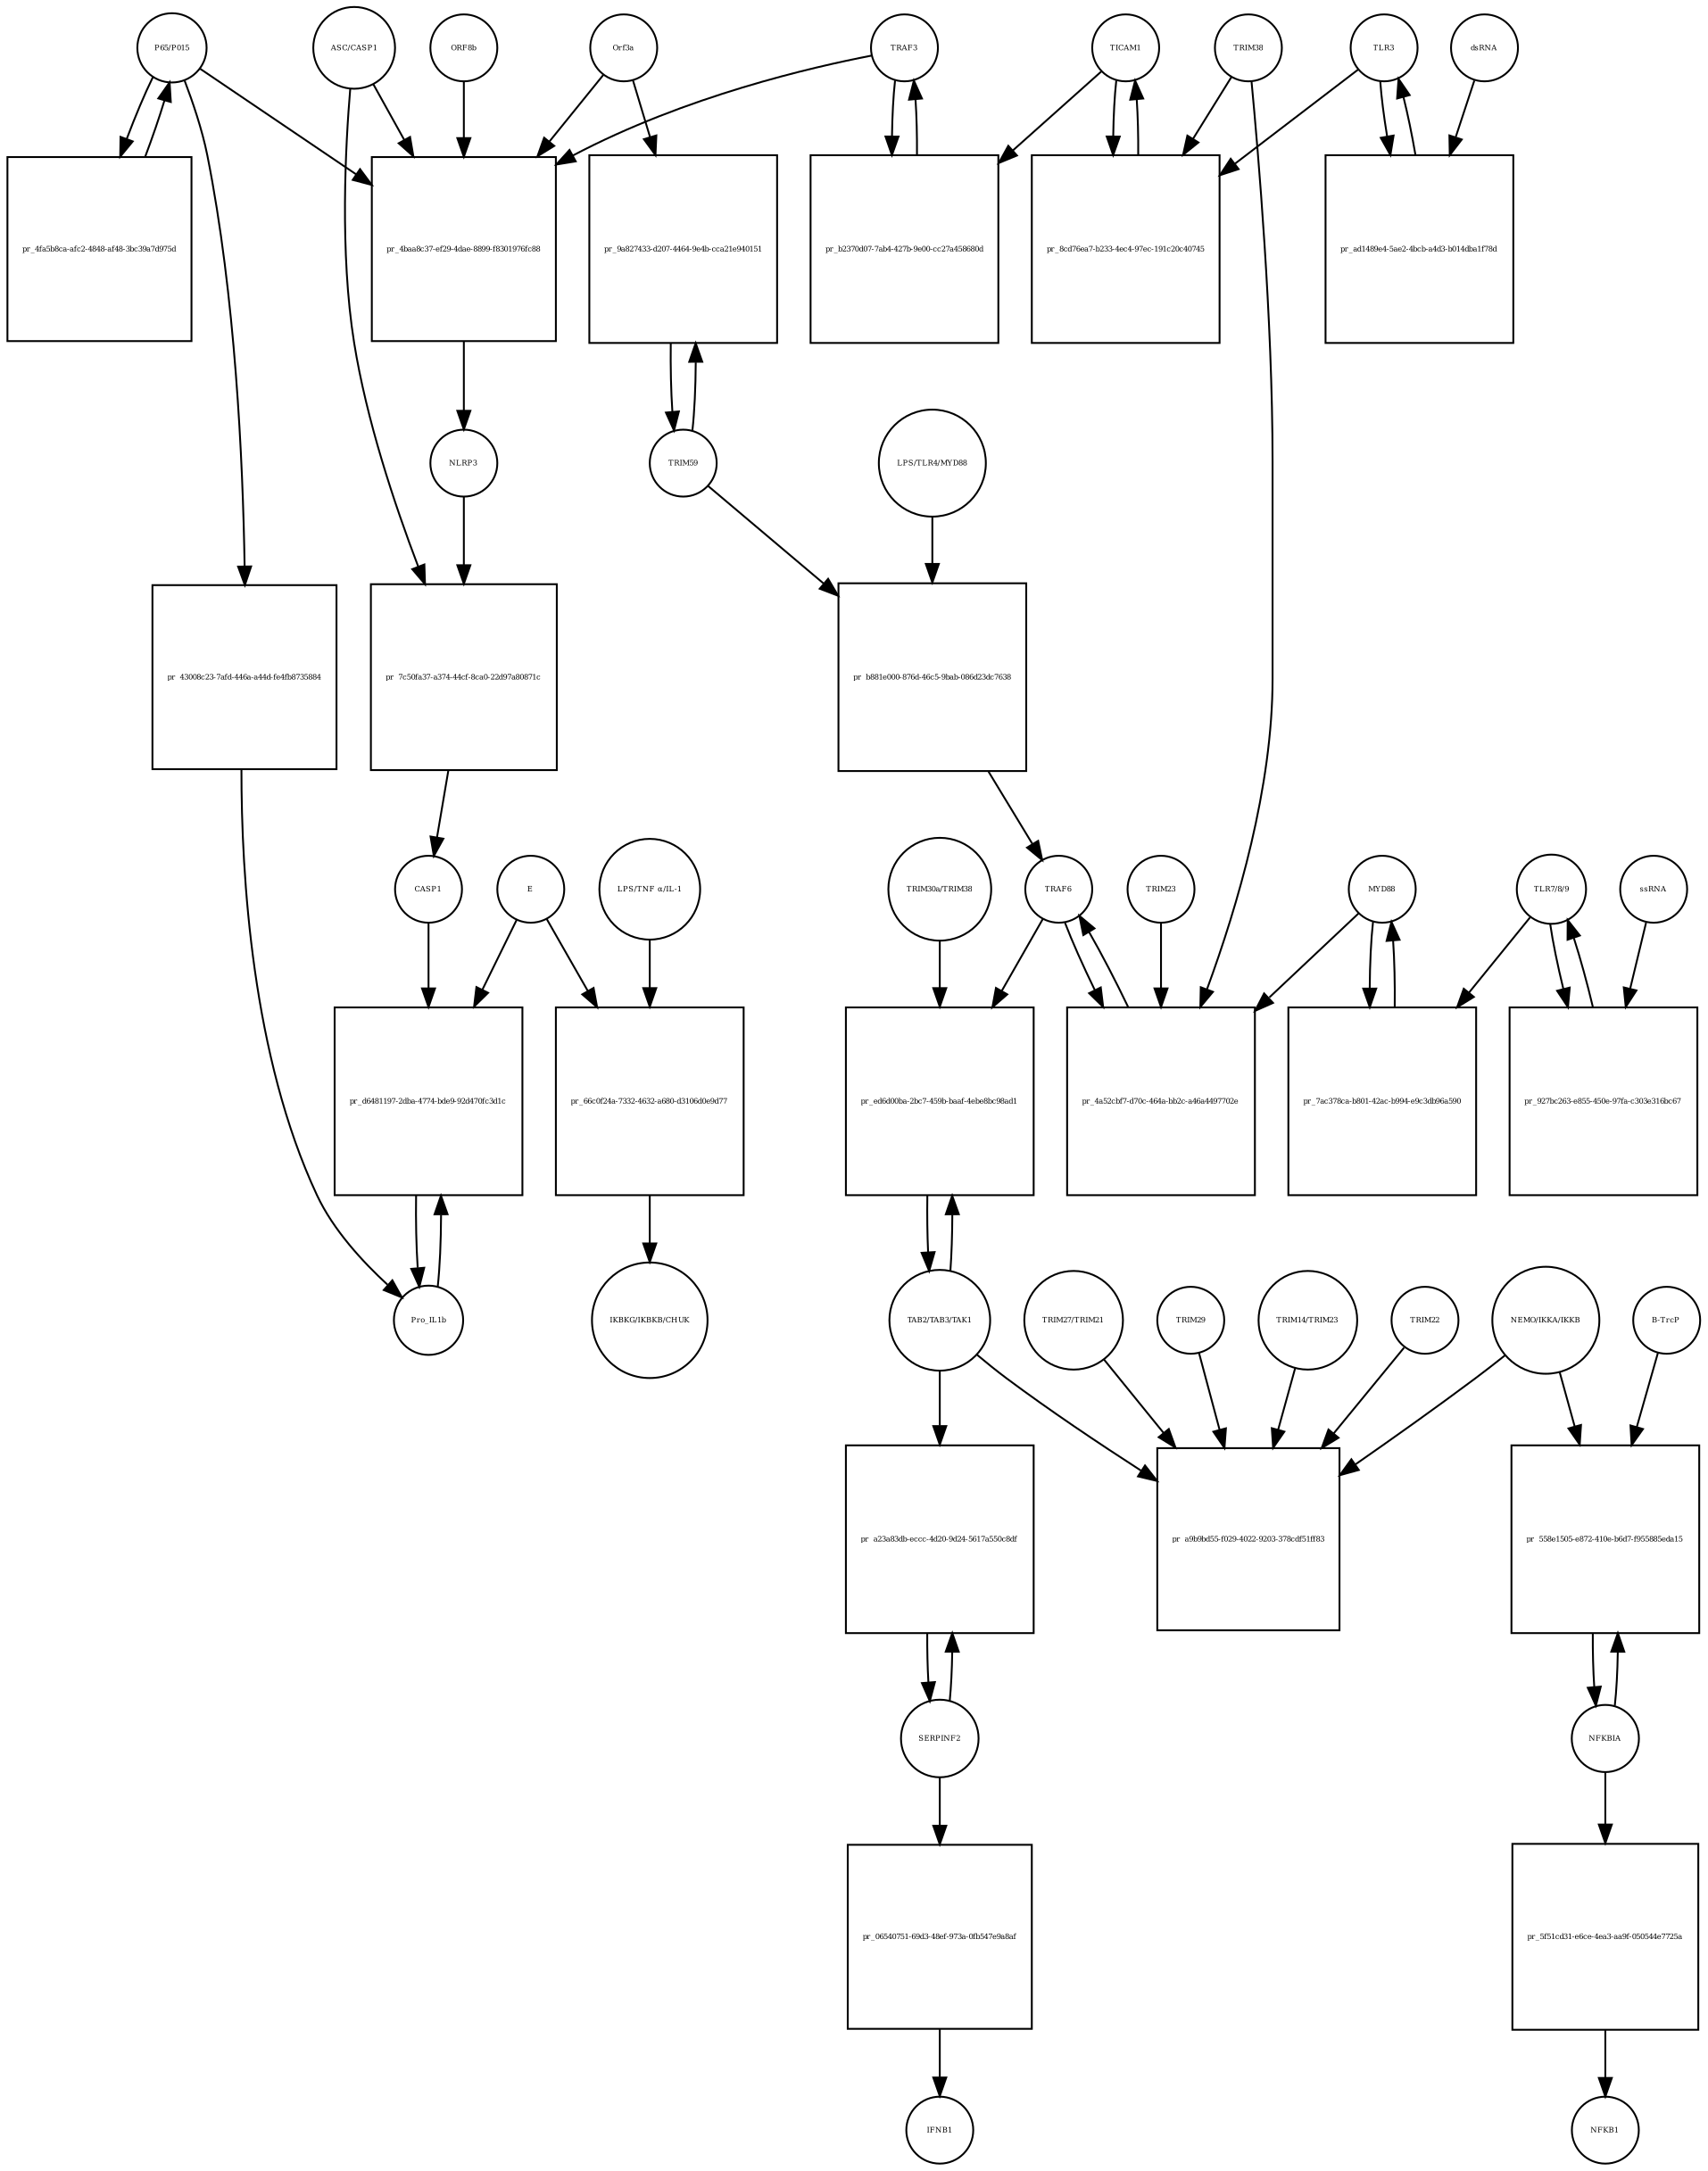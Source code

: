 strict digraph  {
Orf3a [annotation="", bipartite=0, cls=macromolecule, fontsize=4, label=Orf3a, shape=circle];
"pr_4baa8c37-ef29-4dae-8899-f8301976fc88" [annotation="", bipartite=1, cls=process, fontsize=4, label="pr_4baa8c37-ef29-4dae-8899-f8301976fc88", shape=square];
TRAF3 [annotation=urn_miriam_hgnc_12033, bipartite=0, cls=macromolecule, fontsize=4, label=TRAF3, shape=circle];
NLRP3 [annotation=urn_miriam_hgnc_16400, bipartite=0, cls=macromolecule, fontsize=4, label=NLRP3, shape=circle];
"ASC/CASP1" [annotation="urn_miriam_hgnc_16608|urn_miriam_hgnc_1499", bipartite=0, cls=complex, fontsize=4, label="ASC/CASP1", shape=circle];
"P65/P015" [annotation="urn_miriam_hgnc_9955|urn_miriam_hgnc_7794", bipartite=0, cls=complex, fontsize=4, label="P65/P015", shape=circle];
ORF8b [annotation=urn_miriam_uniprot_Q6S8E2, bipartite=0, cls=macromolecule, fontsize=4, label=ORF8b, shape=circle];
"pr_7c50fa37-a374-44cf-8ca0-22d97a80871c" [annotation="", bipartite=1, cls=process, fontsize=4, label="pr_7c50fa37-a374-44cf-8ca0-22d97a80871c", shape=square];
CASP1 [annotation=urn_miriam_hgnc_1499, bipartite=0, cls=macromolecule, fontsize=4, label=CASP1, shape=circle];
"pr_4fa5b8ca-afc2-4848-af48-3bc39a7d975d" [annotation="", bipartite=1, cls=process, fontsize=4, label="pr_4fa5b8ca-afc2-4848-af48-3bc39a7d975d", shape=square];
"LPS/TLR4/MYD88" [annotation="urn_miriam_hgnc_6121|urn_miriam_hgnc_11850|urn_miriam_hgnc_7562", bipartite=0, cls=complex, fontsize=4, label="LPS/TLR4/MYD88", shape=circle];
"pr_b881e000-876d-46c5-9bab-086d23dc7638" [annotation="", bipartite=1, cls=process, fontsize=4, label="pr_b881e000-876d-46c5-9bab-086d23dc7638", shape=square];
TRAF6 [annotation=urn_miriam_hgnc_12036, bipartite=0, cls=macromolecule, fontsize=4, label=TRAF6, shape=circle];
TRIM59 [annotation=urn_miriam_pubmed_22588174, bipartite=0, cls=macromolecule, fontsize=4, label=TRIM59, shape=circle];
NFKBIA [annotation=urn_miriam_hgnc_7797, bipartite=0, cls=macromolecule, fontsize=4, label=NFKBIA, shape=circle];
"pr_558e1505-e872-410e-b6d7-f955885eda15" [annotation="", bipartite=1, cls=process, fontsize=4, label="pr_558e1505-e872-410e-b6d7-f955885eda15", shape=square];
"B-TrcP" [annotation=urn_miriam_hgnc_1144, bipartite=0, cls=macromolecule, fontsize=4, label="B-TrcP", shape=circle];
"NEMO/IKKA/IKKB" [annotation="urn_miriam_hgnc_5961|urn_miriam_hgnc_5960|urn_miriam_hgnc_1974", bipartite=0, cls=complex, fontsize=4, label="NEMO/IKKA/IKKB", shape=circle];
"LPS/TNF α/IL-1" [annotation="urn_miriam_hgnc_6121|urn_miriam_hgnc_11892|urn_miriam_hgnc_5991", bipartite=0, cls=complex, fontsize=4, label="LPS/TNF α/IL-1", shape=circle];
"pr_66c0f24a-7332-4632-a680-d3106d0e9d77" [annotation="", bipartite=1, cls=process, fontsize=4, label="pr_66c0f24a-7332-4632-a680-d3106d0e9d77", shape=square];
E [annotation=urn_miriam_ncbiprotein_1796318600, bipartite=0, cls=macromolecule, fontsize=4, label=E, shape=circle];
"IKBKG/IKBKB/CHUK" [annotation="urn_miriam_hgnc_5961|urn_miriam_hgnc_5960|urn_miriam_hgnc_1974", bipartite=0, cls=complex, fontsize=4, label="IKBKG/IKBKB/CHUK", shape=circle];
Pro_IL1b [annotation=urn_miriam_hgnc_5992, bipartite=0, cls=macromolecule, fontsize=4, label=Pro_IL1b, shape=circle];
"pr_d6481197-2dba-4774-bde9-92d470fc3d1c" [annotation="", bipartite=1, cls=process, fontsize=4, label="pr_d6481197-2dba-4774-bde9-92d470fc3d1c", shape=square];
SERPINF2 [annotation=urn_miriam_hgnc_9075, bipartite=0, cls=macromolecule, fontsize=4, label=SERPINF2, shape=circle];
"pr_06540751-69d3-48ef-973a-0fb547e9a8af" [annotation="", bipartite=1, cls=process, fontsize=4, label="pr_06540751-69d3-48ef-973a-0fb547e9a8af", shape=square];
IFNB1 [annotation=urn_miriam_pubmed_5434, bipartite=0, cls=macromolecule, fontsize=4, label=IFNB1, shape=circle];
"pr_43008c23-7afd-446a-a44d-fe4fb8735884" [annotation="", bipartite=1, cls=process, fontsize=4, label="pr_43008c23-7afd-446a-a44d-fe4fb8735884", shape=square];
TLR3 [annotation=urn_miriam_hgnc_11849, bipartite=0, cls=macromolecule, fontsize=4, label=TLR3, shape=circle];
"pr_ad1489e4-5ae2-4bcb-a4d3-b014dba1f78d" [annotation="", bipartite=1, cls=process, fontsize=4, label="pr_ad1489e4-5ae2-4bcb-a4d3-b014dba1f78d", shape=square];
dsRNA [annotation="", bipartite=0, cls="nucleic acid feature", fontsize=4, label=dsRNA, shape=circle];
TICAM1 [annotation=urn_miriam_hgnc_18348, bipartite=0, cls=macromolecule, fontsize=4, label=TICAM1, shape=circle];
"pr_8cd76ea7-b233-4ec4-97ec-191c20c40745" [annotation="", bipartite=1, cls=process, fontsize=4, label="pr_8cd76ea7-b233-4ec4-97ec-191c20c40745", shape=square];
TRIM38 [annotation=urn_miriam_hgnc_10059, bipartite=0, cls=macromolecule, fontsize=4, label=TRIM38, shape=circle];
"pr_9a827433-d207-4464-9e4b-cca21e940151" [annotation="", bipartite=1, cls=process, fontsize=4, label="pr_9a827433-d207-4464-9e4b-cca21e940151", shape=square];
"TLR7/8/9" [annotation="urn_miriam_hgnc_15633|urn_miriam_hgnc_15632|urn_miriam_hgnc_15631", bipartite=0, cls=complex, fontsize=4, label="TLR7/8/9", shape=circle];
"pr_927bc263-e855-450e-97fa-c303e316bc67" [annotation="", bipartite=1, cls=process, fontsize=4, label="pr_927bc263-e855-450e-97fa-c303e316bc67", shape=square];
ssRNA [annotation="", bipartite=0, cls="nucleic acid feature", fontsize=4, label=ssRNA, shape=circle];
MYD88 [annotation=urn_miriam_hgnc_7562, bipartite=0, cls=macromolecule, fontsize=4, label=MYD88, shape=circle];
"pr_7ac378ca-b801-42ac-b994-e9c3db96a590" [annotation="", bipartite=1, cls=process, fontsize=4, label="pr_7ac378ca-b801-42ac-b994-e9c3db96a590", shape=square];
"pr_4a52cbf7-d70c-464a-bb2c-a46a4497702e" [annotation="", bipartite=1, cls=process, fontsize=4, label="pr_4a52cbf7-d70c-464a-bb2c-a46a4497702e", shape=square];
TRIM23 [annotation=urn_miriam_hgnc_660, bipartite=0, cls=macromolecule, fontsize=4, label=TRIM23, shape=circle];
"TAB2/TAB3/TAK1" [annotation="urn_miriam_hgnc_17075|urn_miriam_hgnc_30681|urn_miriam_hgnc_6859", bipartite=0, cls=complex, fontsize=4, label="TAB2/TAB3/TAK1", shape=circle];
"pr_ed6d00ba-2bc7-459b-baaf-4ebe8bc98ad1" [annotation="", bipartite=1, cls=process, fontsize=4, label="pr_ed6d00ba-2bc7-459b-baaf-4ebe8bc98ad1", shape=square];
"TRIM30a/TRIM38" [annotation=urn_miriam_hgnc_10059, bipartite=0, cls=complex, fontsize=4, label="TRIM30a/TRIM38", shape=circle];
"pr_a9b9bd55-f029-4022-9203-378cdf51ff83" [annotation="", bipartite=1, cls=process, fontsize=4, label="pr_a9b9bd55-f029-4022-9203-378cdf51ff83", shape=square];
TRIM22 [annotation=urn_miriam_hgnc_16379, bipartite=0, cls=macromolecule, fontsize=4, label=TRIM22, shape=circle];
"TRIM27/TRIM21" [annotation="urn_miriam_hgnc_9975|urn_miriam_hgnc_11312", bipartite=0, cls=complex, fontsize=4, label="TRIM27/TRIM21", shape=circle];
TRIM29 [annotation=urn_miriam_hgnc_17274, bipartite=0, cls=macromolecule, fontsize=4, label=TRIM29, shape=circle];
"TRIM14/TRIM23" [annotation="urn_miriam_hgnc_16283|urn_miriam_hgnc_660", bipartite=0, cls=complex, fontsize=4, label="TRIM14/TRIM23", shape=circle];
"pr_a23a83db-eccc-4d20-9d24-5617a550c8df" [annotation="", bipartite=1, cls=process, fontsize=4, label="pr_a23a83db-eccc-4d20-9d24-5617a550c8df", shape=square];
"pr_b2370d07-7ab4-427b-9e00-cc27a458680d" [annotation="", bipartite=1, cls=process, fontsize=4, label="pr_b2370d07-7ab4-427b-9e00-cc27a458680d", shape=square];
"pr_5f51cd31-e6ce-4ea3-aa9f-050544e7725a" [annotation="", bipartite=1, cls=process, fontsize=4, label="pr_5f51cd31-e6ce-4ea3-aa9f-050544e7725a", shape=square];
NFKB1 [annotation=urn_miriam_hgnc_7794, bipartite=0, cls=macromolecule, fontsize=4, label=NFKB1, shape=circle];
Orf3a -> "pr_4baa8c37-ef29-4dae-8899-f8301976fc88"  [annotation="", interaction_type=consumption];
Orf3a -> "pr_9a827433-d207-4464-9e4b-cca21e940151"  [annotation=urn_miriam_pubmed_28829373, interaction_type="necessary stimulation"];
"pr_4baa8c37-ef29-4dae-8899-f8301976fc88" -> NLRP3  [annotation="", interaction_type=production];
TRAF3 -> "pr_4baa8c37-ef29-4dae-8899-f8301976fc88"  [annotation="", interaction_type=consumption];
TRAF3 -> "pr_b2370d07-7ab4-427b-9e00-cc27a458680d"  [annotation="", interaction_type=consumption];
NLRP3 -> "pr_7c50fa37-a374-44cf-8ca0-22d97a80871c"  [annotation=urn_miriam_pubmed_31034780, interaction_type=catalysis];
"ASC/CASP1" -> "pr_4baa8c37-ef29-4dae-8899-f8301976fc88"  [annotation="", interaction_type=consumption];
"ASC/CASP1" -> "pr_7c50fa37-a374-44cf-8ca0-22d97a80871c"  [annotation="", interaction_type=consumption];
"P65/P015" -> "pr_4baa8c37-ef29-4dae-8899-f8301976fc88"  [annotation="", interaction_type=consumption];
"P65/P015" -> "pr_4fa5b8ca-afc2-4848-af48-3bc39a7d975d"  [annotation="", interaction_type=consumption];
"P65/P015" -> "pr_43008c23-7afd-446a-a44d-fe4fb8735884"  [annotation="", interaction_type=consumption];
ORF8b -> "pr_4baa8c37-ef29-4dae-8899-f8301976fc88"  [annotation="", interaction_type=consumption];
"pr_7c50fa37-a374-44cf-8ca0-22d97a80871c" -> CASP1  [annotation="", interaction_type=production];
CASP1 -> "pr_d6481197-2dba-4774-bde9-92d470fc3d1c"  [annotation=urn_miriam_pubmed_31034780, interaction_type=catalysis];
"pr_4fa5b8ca-afc2-4848-af48-3bc39a7d975d" -> "P65/P015"  [annotation="", interaction_type=production];
"LPS/TLR4/MYD88" -> "pr_b881e000-876d-46c5-9bab-086d23dc7638"  [annotation="", interaction_type=consumption];
"pr_b881e000-876d-46c5-9bab-086d23dc7638" -> TRAF6  [annotation="", interaction_type=production];
TRAF6 -> "pr_4a52cbf7-d70c-464a-bb2c-a46a4497702e"  [annotation="", interaction_type=consumption];
TRAF6 -> "pr_ed6d00ba-2bc7-459b-baaf-4ebe8bc98ad1"  [annotation="urn_miriam_pubmed_23758787|urn_miriam_pubmed_25172371", interaction_type="necessary stimulation"];
TRIM59 -> "pr_b881e000-876d-46c5-9bab-086d23dc7638"  [annotation="urn_miriam_pubmed_23758787|urn_miriam_pubmed_22588174", interaction_type=inhibition];
TRIM59 -> "pr_9a827433-d207-4464-9e4b-cca21e940151"  [annotation="", interaction_type=consumption];
NFKBIA -> "pr_558e1505-e872-410e-b6d7-f955885eda15"  [annotation="", interaction_type=consumption];
NFKBIA -> "pr_5f51cd31-e6ce-4ea3-aa9f-050544e7725a"  [annotation="", interaction_type=consumption];
"pr_558e1505-e872-410e-b6d7-f955885eda15" -> NFKBIA  [annotation="", interaction_type=production];
"B-TrcP" -> "pr_558e1505-e872-410e-b6d7-f955885eda15"  [annotation=urn_miriam_pubmed_21135871, interaction_type=catalysis];
"NEMO/IKKA/IKKB" -> "pr_558e1505-e872-410e-b6d7-f955885eda15"  [annotation=urn_miriam_pubmed_21135871, interaction_type=catalysis];
"NEMO/IKKA/IKKB" -> "pr_a9b9bd55-f029-4022-9203-378cdf51ff83"  [annotation="", interaction_type=consumption];
"LPS/TNF α/IL-1" -> "pr_66c0f24a-7332-4632-a680-d3106d0e9d77"  [annotation="", interaction_type=consumption];
"pr_66c0f24a-7332-4632-a680-d3106d0e9d77" -> "IKBKG/IKBKB/CHUK"  [annotation="", interaction_type=production];
E -> "pr_66c0f24a-7332-4632-a680-d3106d0e9d77"  [annotation="", interaction_type=consumption];
E -> "pr_d6481197-2dba-4774-bde9-92d470fc3d1c"  [annotation=urn_miriam_pubmed_31034780, interaction_type=catalysis];
Pro_IL1b -> "pr_d6481197-2dba-4774-bde9-92d470fc3d1c"  [annotation="", interaction_type=consumption];
"pr_d6481197-2dba-4774-bde9-92d470fc3d1c" -> Pro_IL1b  [annotation="", interaction_type=production];
SERPINF2 -> "pr_06540751-69d3-48ef-973a-0fb547e9a8af"  [annotation="", interaction_type=consumption];
SERPINF2 -> "pr_a23a83db-eccc-4d20-9d24-5617a550c8df"  [annotation="", interaction_type=consumption];
"pr_06540751-69d3-48ef-973a-0fb547e9a8af" -> IFNB1  [annotation="", interaction_type=production];
"pr_43008c23-7afd-446a-a44d-fe4fb8735884" -> Pro_IL1b  [annotation="", interaction_type=production];
TLR3 -> "pr_ad1489e4-5ae2-4bcb-a4d3-b014dba1f78d"  [annotation="", interaction_type=consumption];
TLR3 -> "pr_8cd76ea7-b233-4ec4-97ec-191c20c40745"  [annotation="urn_miriam_pubmed_23758787|urn_miriam_pubmed_22539786", interaction_type="necessary stimulation"];
"pr_ad1489e4-5ae2-4bcb-a4d3-b014dba1f78d" -> TLR3  [annotation="", interaction_type=production];
dsRNA -> "pr_ad1489e4-5ae2-4bcb-a4d3-b014dba1f78d"  [annotation=urn_miriam_pubmed_23758787, interaction_type="necessary stimulation"];
TICAM1 -> "pr_8cd76ea7-b233-4ec4-97ec-191c20c40745"  [annotation="", interaction_type=consumption];
TICAM1 -> "pr_b2370d07-7ab4-427b-9e00-cc27a458680d"  [annotation=urn_miriam_pubmed_28829373, interaction_type="necessary stimulation"];
"pr_8cd76ea7-b233-4ec4-97ec-191c20c40745" -> TICAM1  [annotation="", interaction_type=production];
TRIM38 -> "pr_8cd76ea7-b233-4ec4-97ec-191c20c40745"  [annotation="urn_miriam_pubmed_23758787|urn_miriam_pubmed_22539786", interaction_type=inhibition];
TRIM38 -> "pr_4a52cbf7-d70c-464a-bb2c-a46a4497702e"  [annotation="urn_miriam_pubmed_15361868|urn_miriam_pubmed_22539786|urn_miriam_pubmed_20724660", interaction_type=inhibition];
"pr_9a827433-d207-4464-9e4b-cca21e940151" -> TRIM59  [annotation="", interaction_type=production];
"TLR7/8/9" -> "pr_927bc263-e855-450e-97fa-c303e316bc67"  [annotation="", interaction_type=consumption];
"TLR7/8/9" -> "pr_7ac378ca-b801-42ac-b994-e9c3db96a590"  [annotation=urn_miriam_pubmed_15361868, interaction_type="necessary stimulation"];
"pr_927bc263-e855-450e-97fa-c303e316bc67" -> "TLR7/8/9"  [annotation="", interaction_type=production];
ssRNA -> "pr_927bc263-e855-450e-97fa-c303e316bc67"  [annotation=urn_miriam_pubmed_21782231, interaction_type="necessary stimulation"];
MYD88 -> "pr_7ac378ca-b801-42ac-b994-e9c3db96a590"  [annotation="", interaction_type=consumption];
MYD88 -> "pr_4a52cbf7-d70c-464a-bb2c-a46a4497702e"  [annotation="urn_miriam_pubmed_15361868|urn_miriam_pubmed_22539786|urn_miriam_pubmed_20724660", interaction_type="necessary stimulation"];
"pr_7ac378ca-b801-42ac-b994-e9c3db96a590" -> MYD88  [annotation="", interaction_type=production];
"pr_4a52cbf7-d70c-464a-bb2c-a46a4497702e" -> TRAF6  [annotation="", interaction_type=production];
TRIM23 -> "pr_4a52cbf7-d70c-464a-bb2c-a46a4497702e"  [annotation="urn_miriam_pubmed_15361868|urn_miriam_pubmed_22539786|urn_miriam_pubmed_20724660", interaction_type="necessary stimulation"];
"TAB2/TAB3/TAK1" -> "pr_ed6d00ba-2bc7-459b-baaf-4ebe8bc98ad1"  [annotation="", interaction_type=consumption];
"TAB2/TAB3/TAK1" -> "pr_a9b9bd55-f029-4022-9203-378cdf51ff83"  [annotation="urn_miriam_pubmed_23758787|urn_miriam_pubmed_23408607|urn_miriam_pubmed_26358190|urn_miriam_pubmed_27695001|urn_miriam_pubmed_24379373|urn_miriam_pubmed_20724660", interaction_type="necessary stimulation"];
"TAB2/TAB3/TAK1" -> "pr_a23a83db-eccc-4d20-9d24-5617a550c8df"  [annotation=urn_miriam_pubmed_17706453, interaction_type="necessary stimulation"];
"pr_ed6d00ba-2bc7-459b-baaf-4ebe8bc98ad1" -> "TAB2/TAB3/TAK1"  [annotation="", interaction_type=production];
"TRIM30a/TRIM38" -> "pr_ed6d00ba-2bc7-459b-baaf-4ebe8bc98ad1"  [annotation="urn_miriam_pubmed_23758787|urn_miriam_pubmed_25172371", interaction_type=inhibition];
TRIM22 -> "pr_a9b9bd55-f029-4022-9203-378cdf51ff83"  [annotation="urn_miriam_pubmed_23758787|urn_miriam_pubmed_23408607|urn_miriam_pubmed_26358190|urn_miriam_pubmed_27695001|urn_miriam_pubmed_24379373|urn_miriam_pubmed_20724660", interaction_type=inhibition];
"TRIM27/TRIM21" -> "pr_a9b9bd55-f029-4022-9203-378cdf51ff83"  [annotation="urn_miriam_pubmed_23758787|urn_miriam_pubmed_23408607|urn_miriam_pubmed_26358190|urn_miriam_pubmed_27695001|urn_miriam_pubmed_24379373|urn_miriam_pubmed_20724660", interaction_type=inhibition];
TRIM29 -> "pr_a9b9bd55-f029-4022-9203-378cdf51ff83"  [annotation="urn_miriam_pubmed_23758787|urn_miriam_pubmed_23408607|urn_miriam_pubmed_26358190|urn_miriam_pubmed_27695001|urn_miriam_pubmed_24379373|urn_miriam_pubmed_20724660", interaction_type=inhibition];
"TRIM14/TRIM23" -> "pr_a9b9bd55-f029-4022-9203-378cdf51ff83"  [annotation="urn_miriam_pubmed_23758787|urn_miriam_pubmed_23408607|urn_miriam_pubmed_26358190|urn_miriam_pubmed_27695001|urn_miriam_pubmed_24379373|urn_miriam_pubmed_20724660", interaction_type="necessary stimulation"];
"pr_a23a83db-eccc-4d20-9d24-5617a550c8df" -> SERPINF2  [annotation="", interaction_type=production];
"pr_b2370d07-7ab4-427b-9e00-cc27a458680d" -> TRAF3  [annotation="", interaction_type=production];
"pr_5f51cd31-e6ce-4ea3-aa9f-050544e7725a" -> NFKB1  [annotation="", interaction_type=production];
}
